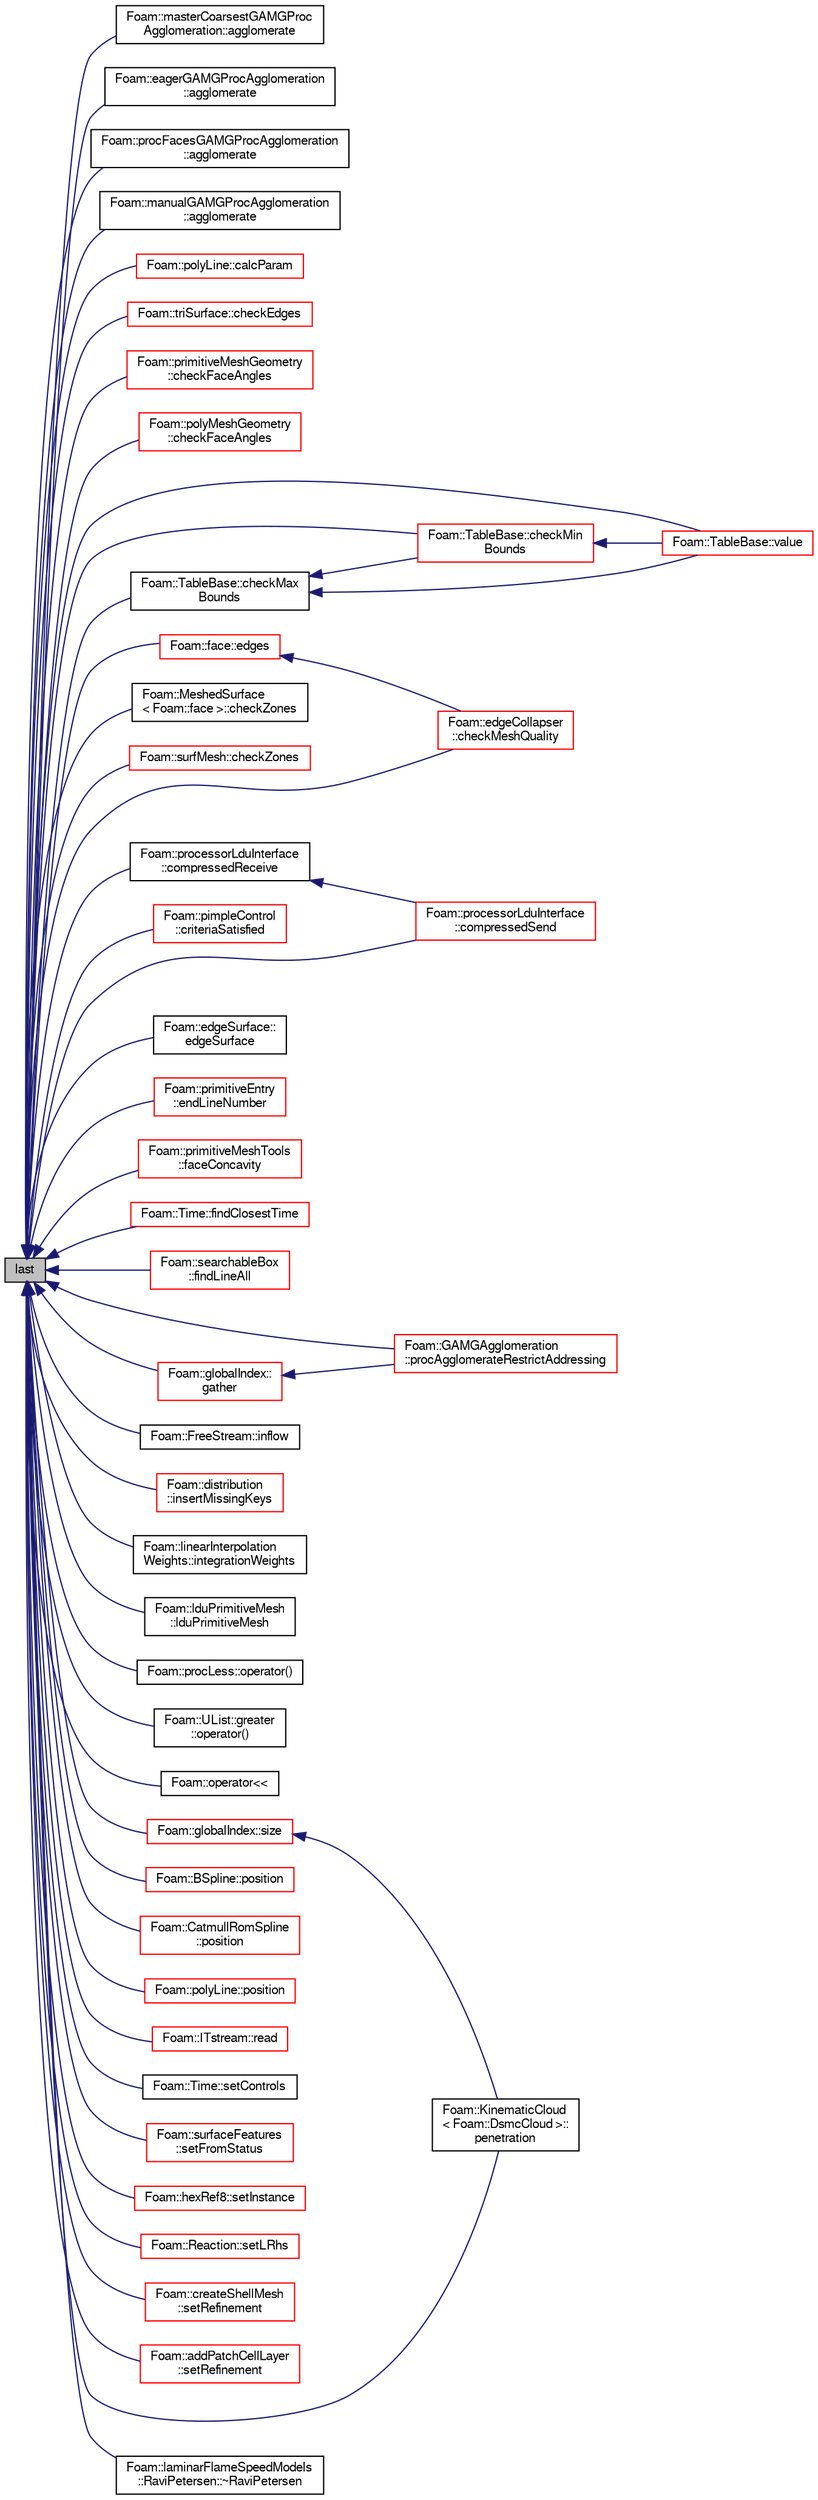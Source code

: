 digraph "last"
{
  bgcolor="transparent";
  edge [fontname="FreeSans",fontsize="10",labelfontname="FreeSans",labelfontsize="10"];
  node [fontname="FreeSans",fontsize="10",shape=record];
  rankdir="LR";
  Node1760 [label="last",height=0.2,width=0.4,color="black", fillcolor="grey75", style="filled", fontcolor="black"];
  Node1760 -> Node1761 [dir="back",color="midnightblue",fontsize="10",style="solid",fontname="FreeSans"];
  Node1761 [label="Foam::masterCoarsestGAMGProc\lAgglomeration::agglomerate",height=0.2,width=0.4,color="black",URL="$a26990.html#aafdd9615cff0be3c3c601afb8526aee5",tooltip="Modify agglomeration. Return true if modified. "];
  Node1760 -> Node1762 [dir="back",color="midnightblue",fontsize="10",style="solid",fontname="FreeSans"];
  Node1762 [label="Foam::eagerGAMGProcAgglomeration\l::agglomerate",height=0.2,width=0.4,color="black",URL="$a26978.html#aafdd9615cff0be3c3c601afb8526aee5",tooltip="Modify agglomeration. Return true if modified. "];
  Node1760 -> Node1763 [dir="back",color="midnightblue",fontsize="10",style="solid",fontname="FreeSans"];
  Node1763 [label="Foam::procFacesGAMGProcAgglomeration\l::agglomerate",height=0.2,width=0.4,color="black",URL="$a26998.html#aafdd9615cff0be3c3c601afb8526aee5",tooltip="Modify agglomeration. Return true if modified. "];
  Node1760 -> Node1764 [dir="back",color="midnightblue",fontsize="10",style="solid",fontname="FreeSans"];
  Node1764 [label="Foam::manualGAMGProcAgglomeration\l::agglomerate",height=0.2,width=0.4,color="black",URL="$a26986.html#aafdd9615cff0be3c3c601afb8526aee5",tooltip="Modify agglomeration. Return true if modified. "];
  Node1760 -> Node1765 [dir="back",color="midnightblue",fontsize="10",style="solid",fontname="FreeSans"];
  Node1765 [label="Foam::polyLine::calcParam",height=0.2,width=0.4,color="red",URL="$a24750.html#a88805e696249ae7f24200db4276f7387",tooltip="Precalculate the rational cumulative parameter value. "];
  Node1760 -> Node1767 [dir="back",color="midnightblue",fontsize="10",style="solid",fontname="FreeSans"];
  Node1767 [label="Foam::triSurface::checkEdges",height=0.2,width=0.4,color="red",URL="$a30598.html#a90f5f9407a227d55df8fa9120de9f122",tooltip="Check triply (or more) connected edges. "];
  Node1760 -> Node1770 [dir="back",color="midnightblue",fontsize="10",style="solid",fontname="FreeSans"];
  Node1770 [label="Foam::primitiveMeshGeometry\l::checkFaceAngles",height=0.2,width=0.4,color="red",URL="$a25146.html#a1e53fa2de621f051c1777b67d71e354c"];
  Node1760 -> Node1780 [dir="back",color="midnightblue",fontsize="10",style="solid",fontname="FreeSans"];
  Node1780 [label="Foam::polyMeshGeometry\l::checkFaceAngles",height=0.2,width=0.4,color="red",URL="$a21562.html#a54a9bc2a85ca197cef7b133c51ec94b4",tooltip="See primitiveMesh. "];
  Node1760 -> Node1806 [dir="back",color="midnightblue",fontsize="10",style="solid",fontname="FreeSans"];
  Node1806 [label="Foam::TableBase::checkMax\lBounds",height=0.2,width=0.4,color="black",URL="$a27674.html#a46729cd8c6dd2de0690628460cf0fe63",tooltip="Check maximum table bounds. "];
  Node1806 -> Node1807 [dir="back",color="midnightblue",fontsize="10",style="solid",fontname="FreeSans"];
  Node1807 [label="Foam::TableBase::checkMin\lBounds",height=0.2,width=0.4,color="red",URL="$a27674.html#a2f0b039a9be7e07b90bfb1588d15a35e",tooltip="Check minimum table bounds. "];
  Node1807 -> Node1812 [dir="back",color="midnightblue",fontsize="10",style="solid",fontname="FreeSans"];
  Node1812 [label="Foam::TableBase::value",height=0.2,width=0.4,color="red",URL="$a27674.html#ac11ed92391589b8953835586fa3cca8c",tooltip="Return Table value. "];
  Node1806 -> Node1812 [dir="back",color="midnightblue",fontsize="10",style="solid",fontname="FreeSans"];
  Node1760 -> Node1836 [dir="back",color="midnightblue",fontsize="10",style="solid",fontname="FreeSans"];
  Node1836 [label="Foam::edgeCollapser\l::checkMeshQuality",height=0.2,width=0.4,color="red",URL="$a21642.html#a05c592dbdbe3fcc0728c2595750b5982",tooltip="Check mesh and mark points on faces in error. "];
  Node1760 -> Node1807 [dir="back",color="midnightblue",fontsize="10",style="solid",fontname="FreeSans"];
  Node1760 -> Node1840 [dir="back",color="midnightblue",fontsize="10",style="solid",fontname="FreeSans"];
  Node1840 [label="Foam::MeshedSurface\l\< Foam::face \>::checkZones",height=0.2,width=0.4,color="black",URL="$a29566.html#af68c0ce74b1ff6da07f8481db8c415ef",tooltip="basic sanity check on zones "];
  Node1760 -> Node1841 [dir="back",color="midnightblue",fontsize="10",style="solid",fontname="FreeSans"];
  Node1841 [label="Foam::surfMesh::checkZones",height=0.2,width=0.4,color="red",URL="$a29702.html#af68c0ce74b1ff6da07f8481db8c415ef",tooltip="Check the surface zone definitions. "];
  Node1760 -> Node1854 [dir="back",color="midnightblue",fontsize="10",style="solid",fontname="FreeSans"];
  Node1854 [label="Foam::processorLduInterface\l::compressedReceive",height=0.2,width=0.4,color="black",URL="$a26862.html#aacf5c075e839554c05dd778df849d0ca",tooltip="Raw field receive function with data compression. "];
  Node1854 -> Node1855 [dir="back",color="midnightblue",fontsize="10",style="solid",fontname="FreeSans"];
  Node1855 [label="Foam::processorLduInterface\l::compressedSend",height=0.2,width=0.4,color="red",URL="$a26862.html#aa313587221e2193609af8c0bba02eed2",tooltip="Raw field send function with data compression. "];
  Node1760 -> Node1855 [dir="back",color="midnightblue",fontsize="10",style="solid",fontname="FreeSans"];
  Node1760 -> Node1857 [dir="back",color="midnightblue",fontsize="10",style="solid",fontname="FreeSans"];
  Node1857 [label="Foam::pimpleControl\l::criteriaSatisfied",height=0.2,width=0.4,color="red",URL="$a21934.html#a2ccaff4c460a7c2f5a7ed00ac8aec76d",tooltip="Return true if all convergence checks are satisfied. "];
  Node1760 -> Node1859 [dir="back",color="midnightblue",fontsize="10",style="solid",fontname="FreeSans"];
  Node1859 [label="Foam::face::edges",height=0.2,width=0.4,color="red",URL="$a27218.html#ac73e538443a863173d868d2522e1b6c7",tooltip="Return edges in face point ordering,. "];
  Node1859 -> Node1836 [dir="back",color="midnightblue",fontsize="10",style="solid",fontname="FreeSans"];
  Node1760 -> Node1863 [dir="back",color="midnightblue",fontsize="10",style="solid",fontname="FreeSans"];
  Node1863 [label="Foam::edgeSurface::\ledgeSurface",height=0.2,width=0.4,color="black",URL="$a25490.html#abe6268d682c2dab294acf2175f47ca38",tooltip="Construct from surface and intersection description. "];
  Node1760 -> Node1864 [dir="back",color="midnightblue",fontsize="10",style="solid",fontname="FreeSans"];
  Node1864 [label="Foam::primitiveEntry\l::endLineNumber",height=0.2,width=0.4,color="red",URL="$a26058.html#aadf8bab0cf212259a7b89bb557090139",tooltip="Return line number of last token in dictionary. "];
  Node1760 -> Node1866 [dir="back",color="midnightblue",fontsize="10",style="solid",fontname="FreeSans"];
  Node1866 [label="Foam::primitiveMeshTools\l::faceConcavity",height=0.2,width=0.4,color="red",URL="$a27534.html#a10cc791bf86b406e9f23f80b34b8bf8d",tooltip="Generate face concavity field. Returns per face the (sin of the) "];
  Node1760 -> Node1874 [dir="back",color="midnightblue",fontsize="10",style="solid",fontname="FreeSans"];
  Node1874 [label="Foam::Time::findClosestTime",height=0.2,width=0.4,color="red",URL="$a26350.html#afa1d63619eaefe506be839b1a2f45d63",tooltip="Search the case for the time closest to the given time. "];
  Node1760 -> Node1876 [dir="back",color="midnightblue",fontsize="10",style="solid",fontname="FreeSans"];
  Node1876 [label="Foam::searchableBox\l::findLineAll",height=0.2,width=0.4,color="red",URL="$a25210.html#a32c00098bc496f0cc93bf1aebc19ee49",tooltip="Get all intersections in order from start to end. "];
  Node1760 -> Node1879 [dir="back",color="midnightblue",fontsize="10",style="solid",fontname="FreeSans"];
  Node1879 [label="Foam::globalIndex::\lgather",height=0.2,width=0.4,color="red",URL="$a27330.html#a2ada785f9c593e27b85617451b04b393",tooltip="Collect data in processor order on master (== procIDs[0]). "];
  Node1879 -> Node1881 [dir="back",color="midnightblue",fontsize="10",style="solid",fontname="FreeSans"];
  Node1881 [label="Foam::GAMGAgglomeration\l::procAgglomerateRestrictAddressing",height=0.2,width=0.4,color="red",URL="$a26970.html#a0c08c0e72924cfb84ab4e9f4920f0e31",tooltip="Collect and combine basic restriction addressing: "];
  Node1760 -> Node1884 [dir="back",color="midnightblue",fontsize="10",style="solid",fontname="FreeSans"];
  Node1884 [label="Foam::FreeStream::inflow",height=0.2,width=0.4,color="black",URL="$a23718.html#a84e6a7b742df4fcb240fff3040770a0b",tooltip="Introduce particles. "];
  Node1760 -> Node1885 [dir="back",color="midnightblue",fontsize="10",style="solid",fontname="FreeSans"];
  Node1885 [label="Foam::distribution\l::insertMissingKeys",height=0.2,width=0.4,color="red",URL="$a24386.html#a3c855f53db1ec61ad3d3d5f12b62629e"];
  Node1760 -> Node1891 [dir="back",color="midnightblue",fontsize="10",style="solid",fontname="FreeSans"];
  Node1891 [label="Foam::linearInterpolation\lWeights::integrationWeights",height=0.2,width=0.4,color="black",URL="$a26754.html#a42dece8958c346b18f6386f075da8768",tooltip="Calculate weights and indices to calculate integrand of t1..t2. "];
  Node1760 -> Node1892 [dir="back",color="midnightblue",fontsize="10",style="solid",fontname="FreeSans"];
  Node1892 [label="Foam::lduPrimitiveMesh\l::lduPrimitiveMesh",height=0.2,width=0.4,color="black",URL="$a27134.html#aeae1eb8af27cafdc116980dd48968d19",tooltip="Construct by combining multiple meshes. The meshes come from. "];
  Node1760 -> Node1893 [dir="back",color="midnightblue",fontsize="10",style="solid",fontname="FreeSans"];
  Node1893 [label="Foam::procLess::operator()",height=0.2,width=0.4,color="black",URL="$a27130.html#a49202d8cfd6e19f3d43c028252050ed7"];
  Node1760 -> Node1894 [dir="back",color="midnightblue",fontsize="10",style="solid",fontname="FreeSans"];
  Node1894 [label="Foam::UList::greater\l::operator()",height=0.2,width=0.4,color="black",URL="$a25986.html#a49202d8cfd6e19f3d43c028252050ed7"];
  Node1760 -> Node1895 [dir="back",color="midnightblue",fontsize="10",style="solid",fontname="FreeSans"];
  Node1895 [label="Foam::operator\<\<",height=0.2,width=0.4,color="black",URL="$a21124.html#a66aeae26e8f3fa0463545658efcef301"];
  Node1760 -> Node1896 [dir="back",color="midnightblue",fontsize="10",style="solid",fontname="FreeSans"];
  Node1896 [label="Foam::KinematicCloud\l\< Foam::DsmcCloud \>::\lpenetration",height=0.2,width=0.4,color="black",URL="$a23786.html#acabb7d90e498b652e912de7feeedf590",tooltip="Penetration for fraction [0-1] of the current total mass. "];
  Node1760 -> Node1897 [dir="back",color="midnightblue",fontsize="10",style="solid",fontname="FreeSans"];
  Node1897 [label="Foam::BSpline::position",height=0.2,width=0.4,color="red",URL="$a24726.html#a42dfd654e4ed87b5d22015dabbb44b0c",tooltip="Return the point position corresponding to the curve parameter. "];
  Node1760 -> Node1899 [dir="back",color="midnightblue",fontsize="10",style="solid",fontname="FreeSans"];
  Node1899 [label="Foam::CatmullRomSpline\l::position",height=0.2,width=0.4,color="red",URL="$a24734.html#a42dfd654e4ed87b5d22015dabbb44b0c",tooltip="Return the point position corresponding to the curve parameter. "];
  Node1760 -> Node1901 [dir="back",color="midnightblue",fontsize="10",style="solid",fontname="FreeSans"];
  Node1901 [label="Foam::polyLine::position",height=0.2,width=0.4,color="red",URL="$a24750.html#aec9bfeaafcc6e794b90a07fae59018e1",tooltip="Return the point position corresponding to the curve parameter. "];
  Node1760 -> Node1881 [dir="back",color="midnightblue",fontsize="10",style="solid",fontname="FreeSans"];
  Node1760 -> Node1903 [dir="back",color="midnightblue",fontsize="10",style="solid",fontname="FreeSans"];
  Node1903 [label="Foam::ITstream::read",height=0.2,width=0.4,color="red",URL="$a26322.html#a3d4b02e5b143d1a4ba9a5b34f11b4ed1",tooltip="Return next token from stream. "];
  Node1760 -> Node1908 [dir="back",color="midnightblue",fontsize="10",style="solid",fontname="FreeSans"];
  Node1908 [label="Foam::Time::setControls",height=0.2,width=0.4,color="black",URL="$a26350.html#a8e7c44db2e98bebfcc1a22d512cd7b34",tooltip="Set the controls from the current controlDict. "];
  Node1760 -> Node1909 [dir="back",color="midnightblue",fontsize="10",style="solid",fontname="FreeSans"];
  Node1909 [label="Foam::surfaceFeatures\l::setFromStatus",height=0.2,width=0.4,color="red",URL="$a25510.html#a3ec4130a2f02e6be2ba97774910eb125",tooltip="Set from status per edge. "];
  Node1760 -> Node1918 [dir="back",color="midnightblue",fontsize="10",style="solid",fontname="FreeSans"];
  Node1918 [label="Foam::hexRef8::setInstance",height=0.2,width=0.4,color="red",URL="$a21654.html#af44817e5a0340574e0dd5d2d863d75d1"];
  Node1760 -> Node1930 [dir="back",color="midnightblue",fontsize="10",style="solid",fontname="FreeSans"];
  Node1930 [label="Foam::Reaction::setLRhs",height=0.2,width=0.4,color="red",URL="$a30330.html#a5ff69c41b3345ee1f99e8bf85967b433",tooltip="Construct the left- and right-hand-side reaction coefficients. "];
  Node1760 -> Node1933 [dir="back",color="midnightblue",fontsize="10",style="solid",fontname="FreeSans"];
  Node1933 [label="Foam::createShellMesh\l::setRefinement",height=0.2,width=0.4,color="red",URL="$a21442.html#aef7bf7bc4511c879d54f2bbd3c76729a",tooltip="Play commands into polyTopoChange to create layer mesh. "];
  Node1760 -> Node1938 [dir="back",color="midnightblue",fontsize="10",style="solid",fontname="FreeSans"];
  Node1938 [label="Foam::addPatchCellLayer\l::setRefinement",height=0.2,width=0.4,color="red",URL="$a21626.html#a9488cb0518f21b76444c508cc9658d64",tooltip="Play commands into polyTopoChange to create layers on top. "];
  Node1760 -> Node1948 [dir="back",color="midnightblue",fontsize="10",style="solid",fontname="FreeSans"];
  Node1948 [label="Foam::globalIndex::size",height=0.2,width=0.4,color="red",URL="$a27330.html#a47b3bf30da1eb3ab8076b5fbe00e0494",tooltip="Global sum of localSizes. "];
  Node1948 -> Node1896 [dir="back",color="midnightblue",fontsize="10",style="solid",fontname="FreeSans"];
  Node1760 -> Node1812 [dir="back",color="midnightblue",fontsize="10",style="solid",fontname="FreeSans"];
  Node1760 -> Node1970 [dir="back",color="midnightblue",fontsize="10",style="solid",fontname="FreeSans"];
  Node1970 [label="Foam::laminarFlameSpeedModels\l::RaviPetersen::~RaviPetersen",height=0.2,width=0.4,color="black",URL="$a29838.html#a7fcdb74bc0911394f9bc791ac151f377",tooltip="Destructor. "];
}
